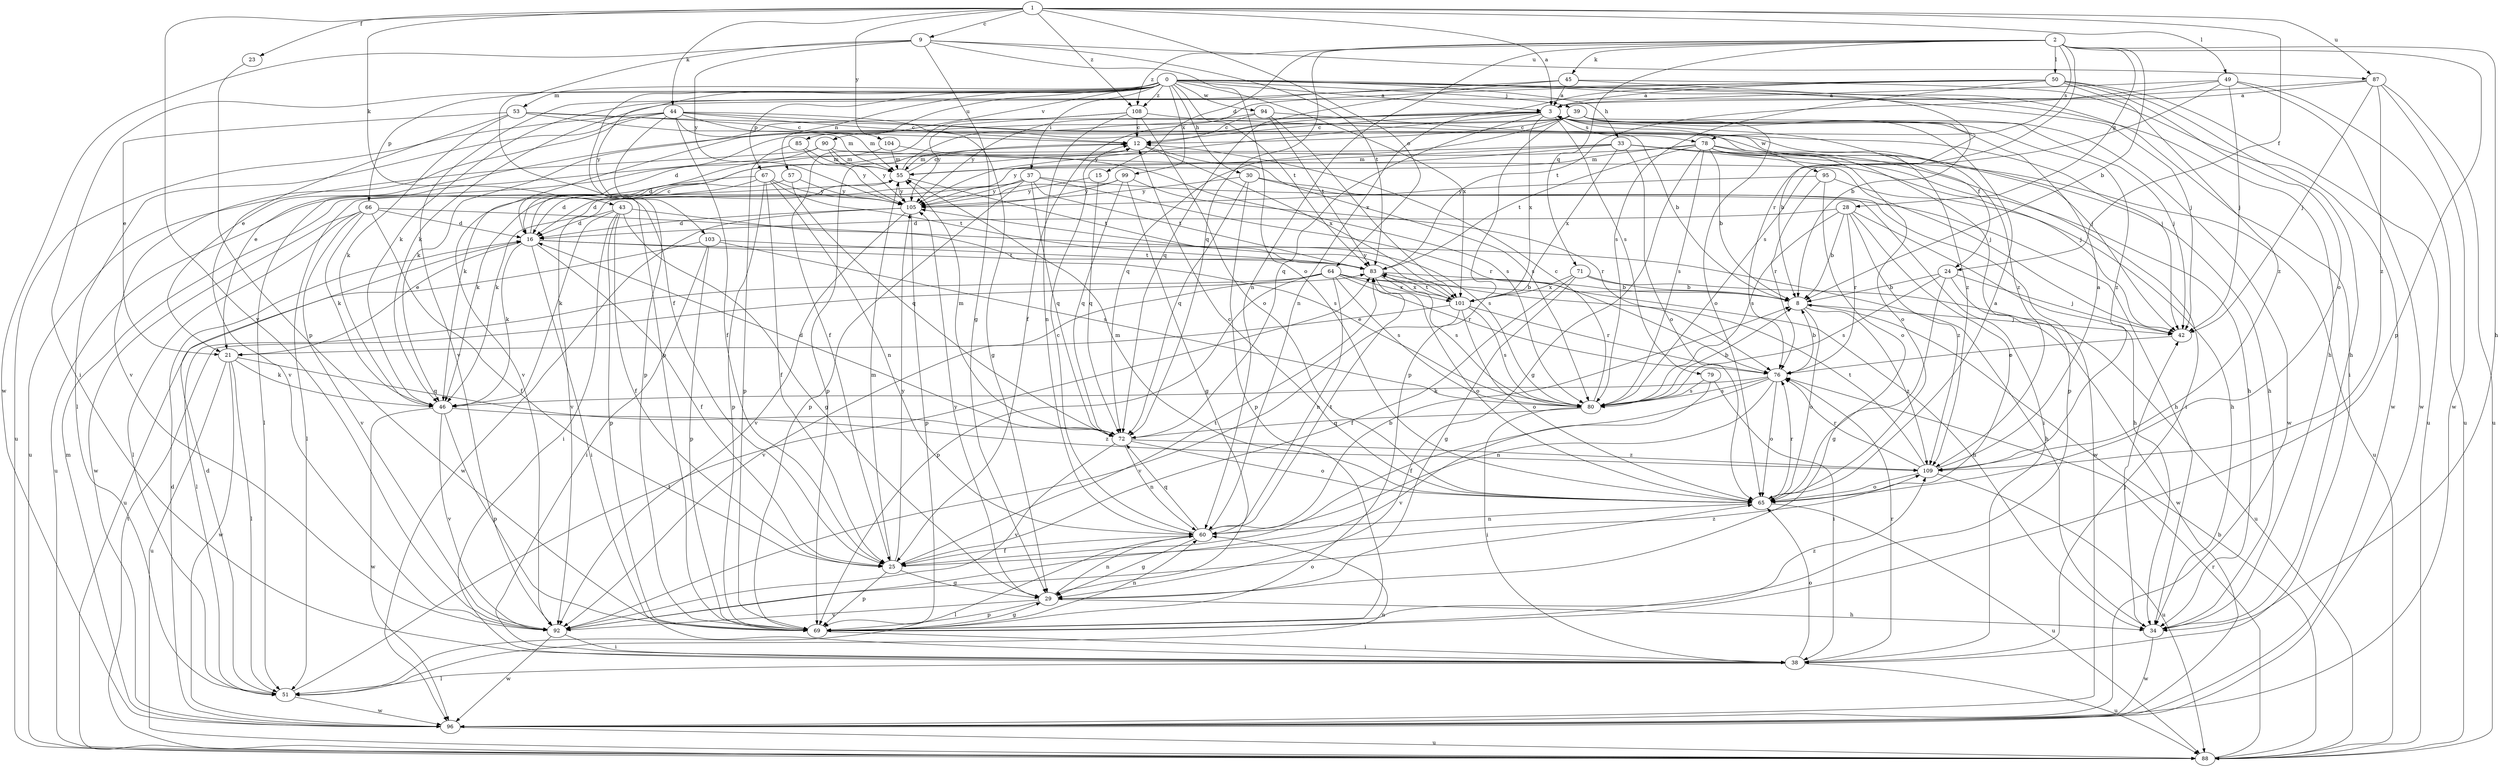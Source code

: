 strict digraph  {
0;
1;
2;
3;
8;
9;
12;
15;
16;
21;
23;
24;
25;
28;
29;
30;
33;
34;
37;
38;
39;
42;
43;
44;
45;
46;
49;
50;
51;
53;
55;
57;
60;
64;
65;
66;
67;
69;
71;
72;
76;
78;
79;
80;
83;
85;
87;
88;
90;
92;
94;
95;
96;
99;
101;
103;
104;
105;
108;
109;
0 -> 3  [label=a];
0 -> 8  [label=b];
0 -> 30  [label=h];
0 -> 33  [label=h];
0 -> 34  [label=h];
0 -> 37  [label=i];
0 -> 38  [label=i];
0 -> 39  [label=j];
0 -> 42  [label=j];
0 -> 53  [label=m];
0 -> 57  [label=n];
0 -> 66  [label=p];
0 -> 67  [label=p];
0 -> 69  [label=p];
0 -> 83  [label=t];
0 -> 85  [label=u];
0 -> 90  [label=v];
0 -> 94  [label=w];
0 -> 99  [label=x];
0 -> 101  [label=x];
0 -> 103  [label=y];
0 -> 108  [label=z];
1 -> 3  [label=a];
1 -> 9  [label=c];
1 -> 23  [label=f];
1 -> 24  [label=f];
1 -> 43  [label=k];
1 -> 44  [label=k];
1 -> 49  [label=l];
1 -> 64  [label=o];
1 -> 87  [label=u];
1 -> 92  [label=v];
1 -> 104  [label=y];
1 -> 108  [label=z];
2 -> 8  [label=b];
2 -> 15  [label=d];
2 -> 28  [label=g];
2 -> 34  [label=h];
2 -> 45  [label=k];
2 -> 50  [label=l];
2 -> 60  [label=n];
2 -> 69  [label=p];
2 -> 71  [label=q];
2 -> 72  [label=q];
2 -> 76  [label=r];
2 -> 78  [label=s];
2 -> 108  [label=z];
3 -> 12  [label=c];
3 -> 24  [label=f];
3 -> 46  [label=k];
3 -> 72  [label=q];
3 -> 78  [label=s];
3 -> 79  [label=s];
3 -> 92  [label=v];
3 -> 95  [label=w];
3 -> 101  [label=x];
3 -> 105  [label=y];
8 -> 42  [label=j];
8 -> 65  [label=o];
8 -> 109  [label=z];
9 -> 25  [label=f];
9 -> 29  [label=g];
9 -> 65  [label=o];
9 -> 83  [label=t];
9 -> 87  [label=u];
9 -> 96  [label=w];
9 -> 105  [label=y];
12 -> 55  [label=m];
12 -> 69  [label=p];
12 -> 80  [label=s];
12 -> 101  [label=x];
15 -> 72  [label=q];
15 -> 105  [label=y];
16 -> 12  [label=c];
16 -> 21  [label=e];
16 -> 25  [label=f];
16 -> 34  [label=h];
16 -> 38  [label=i];
16 -> 46  [label=k];
16 -> 83  [label=t];
21 -> 46  [label=k];
21 -> 51  [label=l];
21 -> 72  [label=q];
21 -> 88  [label=u];
21 -> 96  [label=w];
23 -> 69  [label=p];
24 -> 8  [label=b];
24 -> 29  [label=g];
24 -> 42  [label=j];
24 -> 80  [label=s];
24 -> 96  [label=w];
25 -> 29  [label=g];
25 -> 55  [label=m];
25 -> 69  [label=p];
25 -> 83  [label=t];
25 -> 105  [label=y];
25 -> 109  [label=z];
28 -> 8  [label=b];
28 -> 16  [label=d];
28 -> 34  [label=h];
28 -> 65  [label=o];
28 -> 76  [label=r];
28 -> 80  [label=s];
28 -> 109  [label=z];
29 -> 34  [label=h];
29 -> 60  [label=n];
29 -> 69  [label=p];
29 -> 92  [label=v];
29 -> 105  [label=y];
30 -> 38  [label=i];
30 -> 69  [label=p];
30 -> 72  [label=q];
30 -> 96  [label=w];
30 -> 105  [label=y];
33 -> 34  [label=h];
33 -> 42  [label=j];
33 -> 51  [label=l];
33 -> 55  [label=m];
33 -> 65  [label=o];
33 -> 88  [label=u];
33 -> 101  [label=x];
33 -> 105  [label=y];
34 -> 42  [label=j];
34 -> 96  [label=w];
37 -> 34  [label=h];
37 -> 46  [label=k];
37 -> 51  [label=l];
37 -> 69  [label=p];
37 -> 72  [label=q];
37 -> 76  [label=r];
37 -> 83  [label=t];
37 -> 105  [label=y];
38 -> 51  [label=l];
38 -> 65  [label=o];
38 -> 76  [label=r];
38 -> 88  [label=u];
39 -> 8  [label=b];
39 -> 12  [label=c];
39 -> 16  [label=d];
39 -> 21  [label=e];
39 -> 42  [label=j];
39 -> 65  [label=o];
39 -> 69  [label=p];
39 -> 72  [label=q];
39 -> 96  [label=w];
39 -> 109  [label=z];
42 -> 76  [label=r];
43 -> 16  [label=d];
43 -> 25  [label=f];
43 -> 29  [label=g];
43 -> 38  [label=i];
43 -> 46  [label=k];
43 -> 69  [label=p];
43 -> 80  [label=s];
44 -> 12  [label=c];
44 -> 25  [label=f];
44 -> 29  [label=g];
44 -> 42  [label=j];
44 -> 51  [label=l];
44 -> 55  [label=m];
44 -> 69  [label=p];
44 -> 88  [label=u];
44 -> 92  [label=v];
44 -> 109  [label=z];
45 -> 3  [label=a];
45 -> 38  [label=i];
45 -> 72  [label=q];
45 -> 92  [label=v];
45 -> 96  [label=w];
46 -> 69  [label=p];
46 -> 92  [label=v];
46 -> 96  [label=w];
46 -> 109  [label=z];
49 -> 3  [label=a];
49 -> 42  [label=j];
49 -> 80  [label=s];
49 -> 83  [label=t];
49 -> 88  [label=u];
49 -> 96  [label=w];
50 -> 3  [label=a];
50 -> 25  [label=f];
50 -> 34  [label=h];
50 -> 46  [label=k];
50 -> 60  [label=n];
50 -> 65  [label=o];
50 -> 80  [label=s];
50 -> 88  [label=u];
50 -> 109  [label=z];
51 -> 16  [label=d];
51 -> 60  [label=n];
51 -> 83  [label=t];
51 -> 96  [label=w];
53 -> 12  [label=c];
53 -> 21  [label=e];
53 -> 42  [label=j];
53 -> 46  [label=k];
53 -> 55  [label=m];
53 -> 92  [label=v];
55 -> 3  [label=a];
55 -> 12  [label=c];
55 -> 16  [label=d];
55 -> 83  [label=t];
55 -> 105  [label=y];
57 -> 46  [label=k];
57 -> 72  [label=q];
57 -> 105  [label=y];
60 -> 8  [label=b];
60 -> 12  [label=c];
60 -> 25  [label=f];
60 -> 29  [label=g];
60 -> 51  [label=l];
60 -> 72  [label=q];
60 -> 83  [label=t];
64 -> 8  [label=b];
64 -> 34  [label=h];
64 -> 51  [label=l];
64 -> 60  [label=n];
64 -> 69  [label=p];
64 -> 76  [label=r];
64 -> 80  [label=s];
64 -> 92  [label=v];
64 -> 101  [label=x];
65 -> 3  [label=a];
65 -> 12  [label=c];
65 -> 55  [label=m];
65 -> 60  [label=n];
65 -> 76  [label=r];
65 -> 88  [label=u];
66 -> 16  [label=d];
66 -> 25  [label=f];
66 -> 46  [label=k];
66 -> 51  [label=l];
66 -> 80  [label=s];
66 -> 92  [label=v];
66 -> 96  [label=w];
67 -> 16  [label=d];
67 -> 25  [label=f];
67 -> 60  [label=n];
67 -> 69  [label=p];
67 -> 83  [label=t];
67 -> 88  [label=u];
67 -> 105  [label=y];
69 -> 29  [label=g];
69 -> 38  [label=i];
69 -> 60  [label=n];
69 -> 109  [label=z];
71 -> 8  [label=b];
71 -> 25  [label=f];
71 -> 29  [label=g];
71 -> 88  [label=u];
71 -> 101  [label=x];
72 -> 16  [label=d];
72 -> 55  [label=m];
72 -> 60  [label=n];
72 -> 65  [label=o];
72 -> 92  [label=v];
72 -> 109  [label=z];
76 -> 8  [label=b];
76 -> 25  [label=f];
76 -> 46  [label=k];
76 -> 60  [label=n];
76 -> 65  [label=o];
76 -> 80  [label=s];
78 -> 8  [label=b];
78 -> 29  [label=g];
78 -> 34  [label=h];
78 -> 38  [label=i];
78 -> 46  [label=k];
78 -> 55  [label=m];
78 -> 65  [label=o];
78 -> 69  [label=p];
78 -> 80  [label=s];
78 -> 83  [label=t];
79 -> 38  [label=i];
79 -> 80  [label=s];
79 -> 92  [label=v];
80 -> 8  [label=b];
80 -> 12  [label=c];
80 -> 38  [label=i];
80 -> 72  [label=q];
83 -> 8  [label=b];
83 -> 65  [label=o];
83 -> 80  [label=s];
83 -> 101  [label=x];
85 -> 55  [label=m];
85 -> 69  [label=p];
85 -> 105  [label=y];
87 -> 3  [label=a];
87 -> 42  [label=j];
87 -> 46  [label=k];
87 -> 88  [label=u];
87 -> 96  [label=w];
87 -> 109  [label=z];
88 -> 8  [label=b];
88 -> 76  [label=r];
88 -> 83  [label=t];
90 -> 16  [label=d];
90 -> 42  [label=j];
90 -> 55  [label=m];
90 -> 88  [label=u];
90 -> 105  [label=y];
92 -> 38  [label=i];
92 -> 65  [label=o];
92 -> 96  [label=w];
94 -> 8  [label=b];
94 -> 12  [label=c];
94 -> 83  [label=t];
94 -> 101  [label=x];
94 -> 105  [label=y];
95 -> 34  [label=h];
95 -> 65  [label=o];
95 -> 76  [label=r];
95 -> 105  [label=y];
96 -> 16  [label=d];
96 -> 55  [label=m];
96 -> 88  [label=u];
99 -> 29  [label=g];
99 -> 72  [label=q];
99 -> 76  [label=r];
99 -> 92  [label=v];
99 -> 105  [label=y];
101 -> 21  [label=e];
101 -> 65  [label=o];
101 -> 76  [label=r];
101 -> 80  [label=s];
101 -> 83  [label=t];
101 -> 92  [label=v];
101 -> 105  [label=y];
103 -> 38  [label=i];
103 -> 69  [label=p];
103 -> 80  [label=s];
103 -> 83  [label=t];
103 -> 88  [label=u];
104 -> 21  [label=e];
104 -> 55  [label=m];
104 -> 80  [label=s];
105 -> 16  [label=d];
105 -> 69  [label=p];
105 -> 92  [label=v];
105 -> 96  [label=w];
108 -> 12  [label=c];
108 -> 25  [label=f];
108 -> 60  [label=n];
108 -> 65  [label=o];
108 -> 105  [label=y];
108 -> 109  [label=z];
109 -> 3  [label=a];
109 -> 65  [label=o];
109 -> 76  [label=r];
109 -> 83  [label=t];
109 -> 88  [label=u];
}
